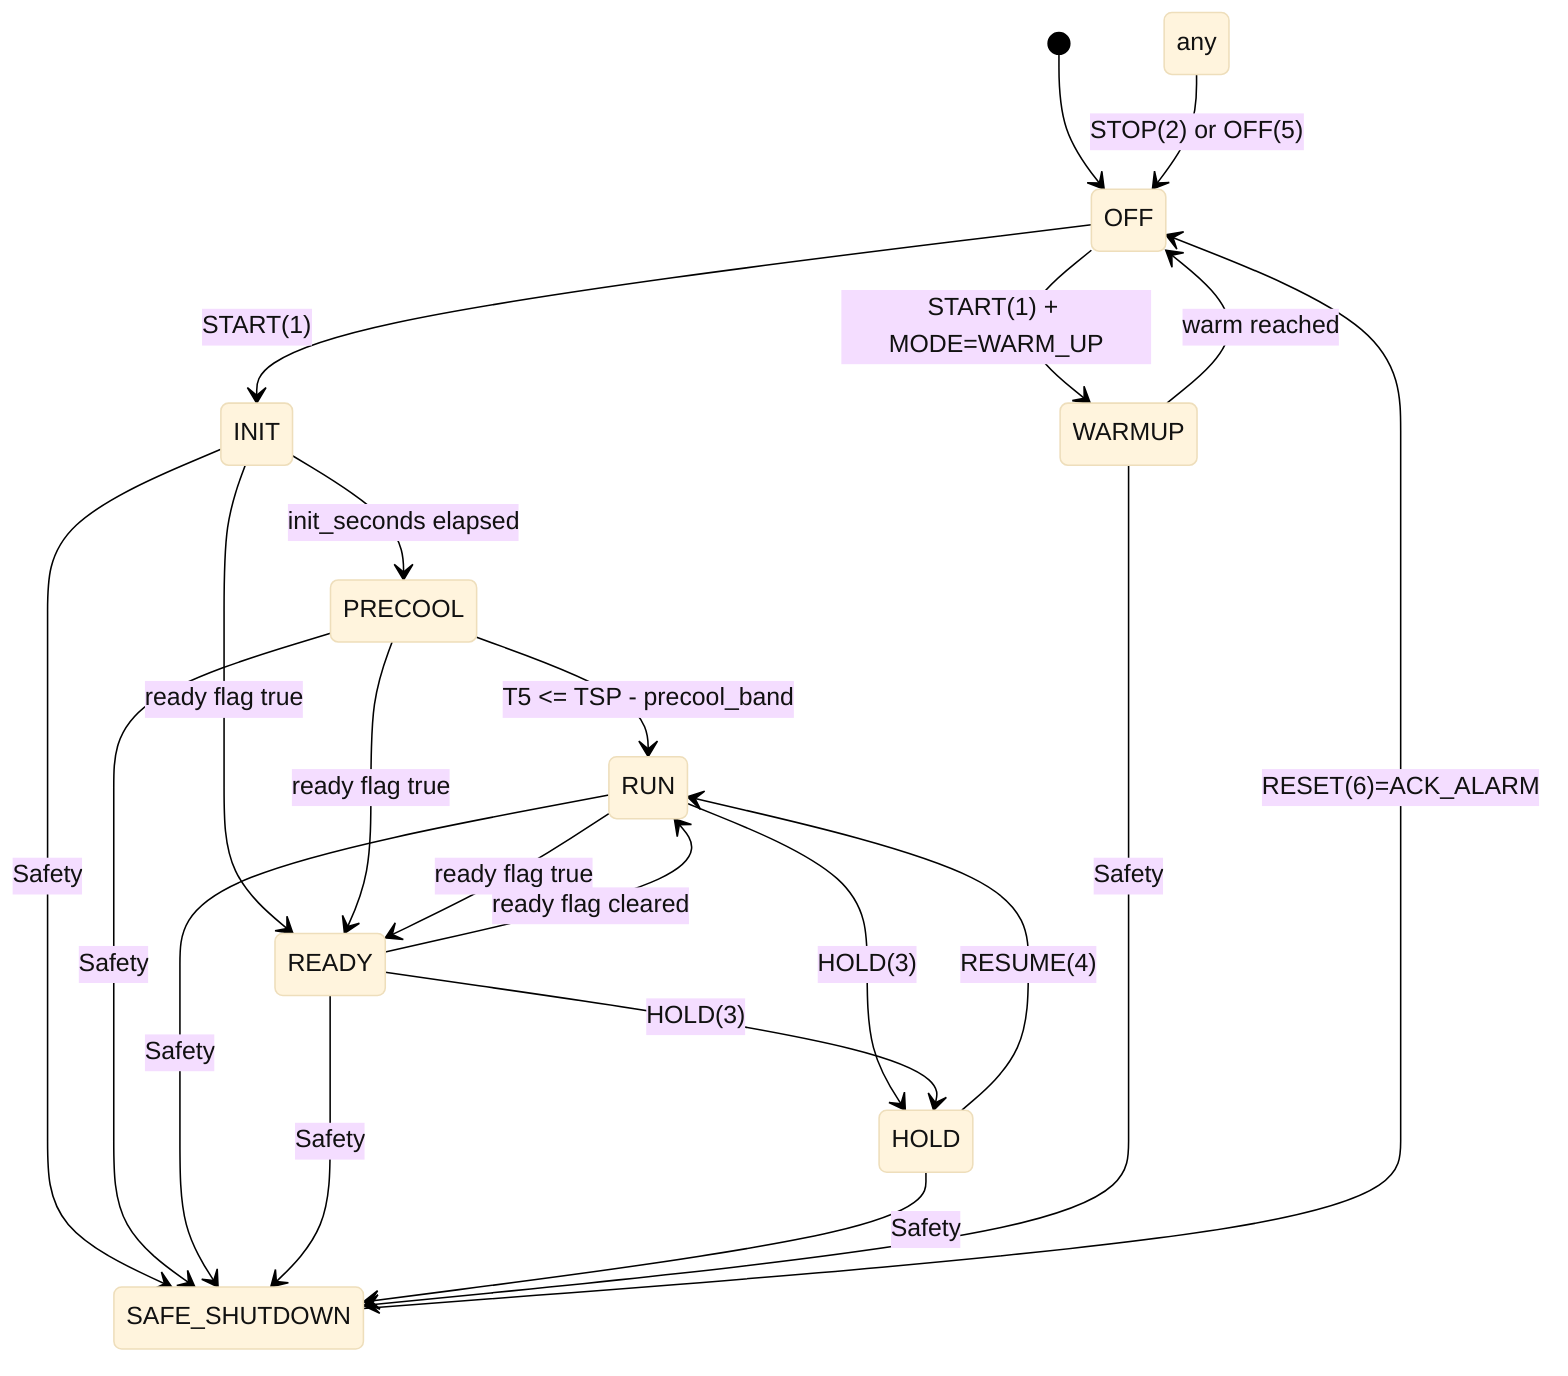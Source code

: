 %%{init: {"theme":"base","themeVariables":{
"background":"#ffffff",
"primaryTextColor":"#111111"
}}}%%

stateDiagram-v2
  [*] --> OFF
  %% 시작 경로
  OFF --> WARMUP: START(1) + MODE=WARM_UP
  OFF --> INIT: START(1)
  INIT --> PRECOOL: init_seconds elapsed
  PRECOOL --> RUN: T5 <= TSP - precool_band
  %% READY 표출 (시뮬레이터 ready 플래그)
  INIT --> READY: ready flag true
  PRECOOL --> READY: ready flag true
  RUN --> READY: ready flag true
  READY --> RUN: ready flag cleared
  %% 보류/재개
  RUN --> HOLD: HOLD(3)
  READY --> HOLD: HOLD(3)
  HOLD --> RUN: RESUME(4)
  %% 정지/전원 OFF
  any --> OFF: STOP(2) or OFF(5)
  WARMUP --> OFF: warm reached
  %% 안전 전이
  state SAFE_SHUTDOWN
  INIT --> SAFE_SHUTDOWN: Safety
  PRECOOL --> SAFE_SHUTDOWN: Safety
  RUN --> SAFE_SHUTDOWN: Safety
  READY --> SAFE_SHUTDOWN: Safety
  HOLD --> SAFE_SHUTDOWN: Safety
  WARMUP --> SAFE_SHUTDOWN: Safety
  SAFE_SHUTDOWN --> OFF: RESET(6)=ACK_ALARM